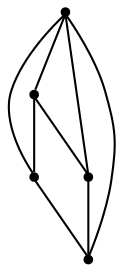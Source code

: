 graph {
  node [shape=point,comment="{\"directed\":false,\"doi\":\"10.1007/978-3-642-11805-0_10\",\"figure\":\"11 (5)\"}"]

  v0 [pos="1474.9103252499601,2605.4252196572043"]
  v1 [pos="1423.246941003134,2657.006469657204"]
  v2 [pos="1526.4486851891804,2553.843969657204"]
  v3 [pos="1526.4486851891804,2657.006469657204"]
  v4 [pos="1423.246941003134,2553.8439696572045"]

  v0 -- v1 [id="-1",pos="1474.9103252499601,2605.4252196572043 1423.246941003134,2657.006469657204 1423.246941003134,2657.006469657204 1423.246941003134,2657.006469657204"]
  v1 -- v3 [id="-2",pos="1423.246941003134,2657.006469657204 1526.4486851891804,2657.006469657204 1526.4486851891804,2657.006469657204 1526.4486851891804,2657.006469657204"]
  v1 -- v4 [id="-3",pos="1423.246941003134,2657.006469657204 1423.246941003134,2553.8439696572045 1423.246941003134,2553.8439696572045 1423.246941003134,2553.8439696572045"]
  v4 -- v2 [id="-4",pos="1423.246941003134,2553.8439696572045 1526.4486851891804,2553.843969657204 1526.4486851891804,2553.843969657204 1526.4486851891804,2553.843969657204"]
  v3 -- v0 [id="-5",pos="1526.4486851891804,2657.006469657204 1474.9103252499601,2605.4252196572043 1474.9103252499601,2605.4252196572043 1474.9103252499601,2605.4252196572043"]
  v0 -- v4 [id="-6",pos="1474.9103252499601,2605.4252196572043 1423.246941003134,2553.8439696572045 1423.246941003134,2553.8439696572045 1423.246941003134,2553.8439696572045"]
  v3 -- v2 [id="-7",pos="1526.4486851891804,2657.006469657204 1526.4486851891804,2553.843969657204 1526.4486851891804,2553.843969657204 1526.4486851891804,2553.843969657204"]
  v2 -- v0 [id="-8",pos="1526.4486851891804,2553.843969657204 1474.9103252499601,2605.4252196572043 1474.9103252499601,2605.4252196572043 1474.9103252499601,2605.4252196572043"]
}